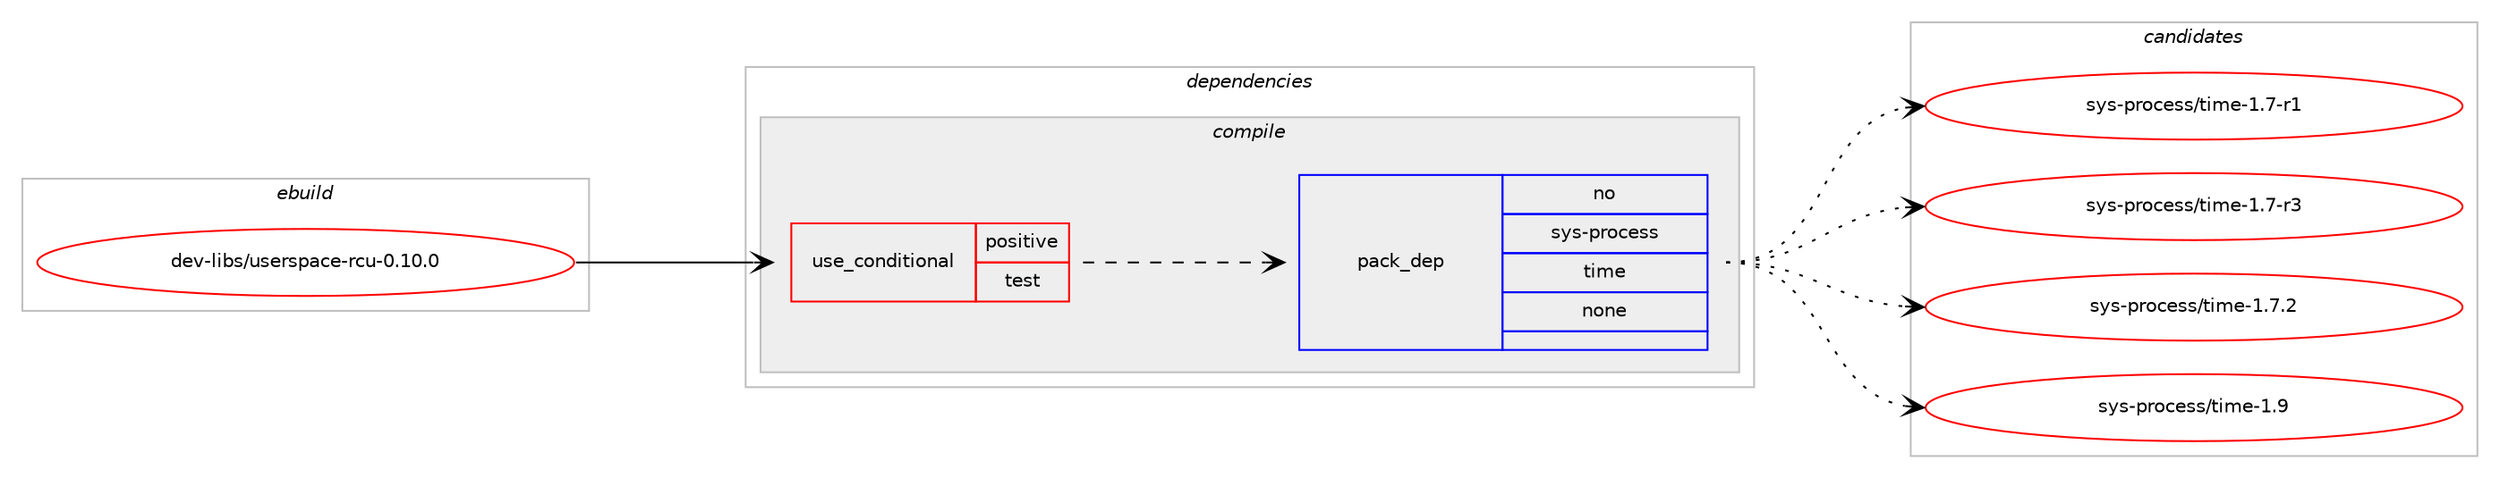 digraph prolog {

# *************
# Graph options
# *************

newrank=true;
concentrate=true;
compound=true;
graph [rankdir=LR,fontname=Helvetica,fontsize=10,ranksep=1.5];#, ranksep=2.5, nodesep=0.2];
edge  [arrowhead=vee];
node  [fontname=Helvetica,fontsize=10];

# **********
# The ebuild
# **********

subgraph cluster_leftcol {
color=gray;
rank=same;
label=<<i>ebuild</i>>;
id [label="dev-libs/userspace-rcu-0.10.0", color=red, width=4, href="../dev-libs/userspace-rcu-0.10.0.svg"];
}

# ****************
# The dependencies
# ****************

subgraph cluster_midcol {
color=gray;
label=<<i>dependencies</i>>;
subgraph cluster_compile {
fillcolor="#eeeeee";
style=filled;
label=<<i>compile</i>>;
subgraph cond367026 {
dependency1372407 [label=<<TABLE BORDER="0" CELLBORDER="1" CELLSPACING="0" CELLPADDING="4"><TR><TD ROWSPAN="3" CELLPADDING="10">use_conditional</TD></TR><TR><TD>positive</TD></TR><TR><TD>test</TD></TR></TABLE>>, shape=none, color=red];
subgraph pack982391 {
dependency1372408 [label=<<TABLE BORDER="0" CELLBORDER="1" CELLSPACING="0" CELLPADDING="4" WIDTH="220"><TR><TD ROWSPAN="6" CELLPADDING="30">pack_dep</TD></TR><TR><TD WIDTH="110">no</TD></TR><TR><TD>sys-process</TD></TR><TR><TD>time</TD></TR><TR><TD>none</TD></TR><TR><TD></TD></TR></TABLE>>, shape=none, color=blue];
}
dependency1372407:e -> dependency1372408:w [weight=20,style="dashed",arrowhead="vee"];
}
id:e -> dependency1372407:w [weight=20,style="solid",arrowhead="vee"];
}
subgraph cluster_compileandrun {
fillcolor="#eeeeee";
style=filled;
label=<<i>compile and run</i>>;
}
subgraph cluster_run {
fillcolor="#eeeeee";
style=filled;
label=<<i>run</i>>;
}
}

# **************
# The candidates
# **************

subgraph cluster_choices {
rank=same;
color=gray;
label=<<i>candidates</i>>;

subgraph choice982391 {
color=black;
nodesep=1;
choice115121115451121141119910111511547116105109101454946554511449 [label="sys-process/time-1.7-r1", color=red, width=4,href="../sys-process/time-1.7-r1.svg"];
choice115121115451121141119910111511547116105109101454946554511451 [label="sys-process/time-1.7-r3", color=red, width=4,href="../sys-process/time-1.7-r3.svg"];
choice115121115451121141119910111511547116105109101454946554650 [label="sys-process/time-1.7.2", color=red, width=4,href="../sys-process/time-1.7.2.svg"];
choice11512111545112114111991011151154711610510910145494657 [label="sys-process/time-1.9", color=red, width=4,href="../sys-process/time-1.9.svg"];
dependency1372408:e -> choice115121115451121141119910111511547116105109101454946554511449:w [style=dotted,weight="100"];
dependency1372408:e -> choice115121115451121141119910111511547116105109101454946554511451:w [style=dotted,weight="100"];
dependency1372408:e -> choice115121115451121141119910111511547116105109101454946554650:w [style=dotted,weight="100"];
dependency1372408:e -> choice11512111545112114111991011151154711610510910145494657:w [style=dotted,weight="100"];
}
}

}
